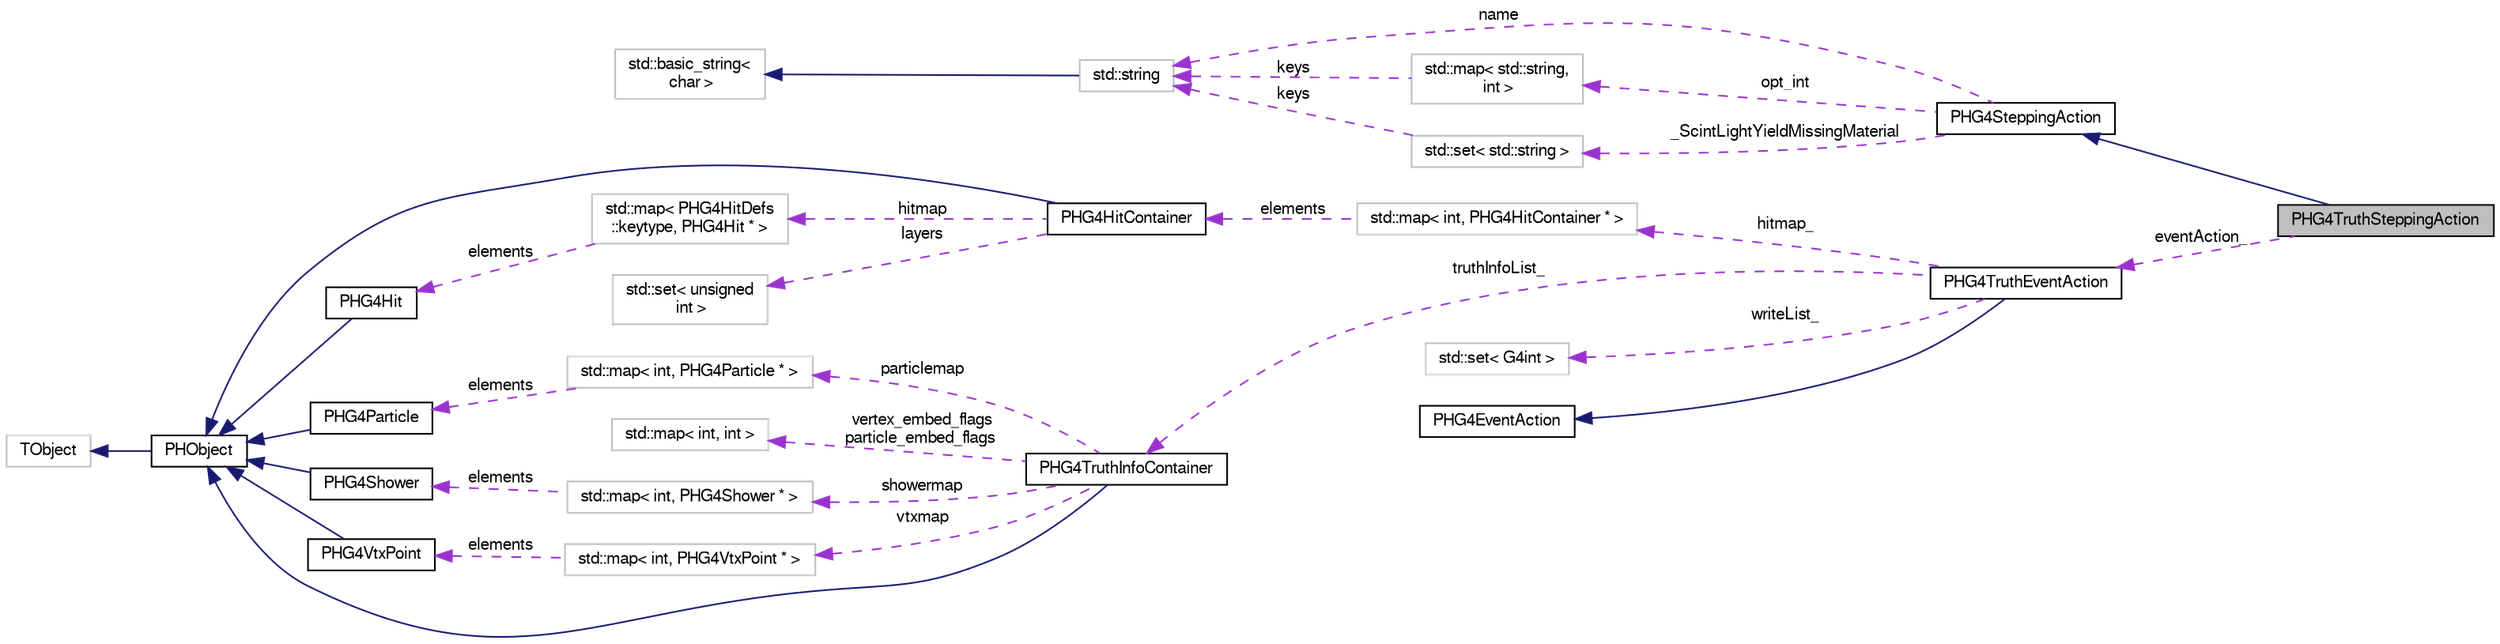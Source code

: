 digraph "PHG4TruthSteppingAction"
{
  bgcolor="transparent";
  edge [fontname="FreeSans",fontsize="10",labelfontname="FreeSans",labelfontsize="10"];
  node [fontname="FreeSans",fontsize="10",shape=record];
  rankdir="LR";
  Node1 [label="PHG4TruthSteppingAction",height=0.2,width=0.4,color="black", fillcolor="grey75", style="filled" fontcolor="black"];
  Node2 -> Node1 [dir="back",color="midnightblue",fontsize="10",style="solid",fontname="FreeSans"];
  Node2 [label="PHG4SteppingAction",height=0.2,width=0.4,color="black",URL="$df/d3f/classPHG4SteppingAction.html"];
  Node3 -> Node2 [dir="back",color="darkorchid3",fontsize="10",style="dashed",label=" opt_int" ,fontname="FreeSans"];
  Node3 [label="std::map\< std::string,\l int \>",height=0.2,width=0.4,color="grey75"];
  Node4 -> Node3 [dir="back",color="darkorchid3",fontsize="10",style="dashed",label=" keys" ,fontname="FreeSans"];
  Node4 [label="std::string",height=0.2,width=0.4,color="grey75",tooltip="STL class. "];
  Node5 -> Node4 [dir="back",color="midnightblue",fontsize="10",style="solid",fontname="FreeSans"];
  Node5 [label="std::basic_string\<\l char \>",height=0.2,width=0.4,color="grey75",tooltip="STL class. "];
  Node6 -> Node2 [dir="back",color="darkorchid3",fontsize="10",style="dashed",label=" _ScintLightYieldMissingMaterial" ,fontname="FreeSans"];
  Node6 [label="std::set\< std::string \>",height=0.2,width=0.4,color="grey75"];
  Node4 -> Node6 [dir="back",color="darkorchid3",fontsize="10",style="dashed",label=" keys" ,fontname="FreeSans"];
  Node4 -> Node2 [dir="back",color="darkorchid3",fontsize="10",style="dashed",label=" name" ,fontname="FreeSans"];
  Node7 -> Node1 [dir="back",color="darkorchid3",fontsize="10",style="dashed",label=" eventAction_" ,fontname="FreeSans"];
  Node7 [label="PHG4TruthEventAction",height=0.2,width=0.4,color="black",URL="$dd/d9d/classPHG4TruthEventAction.html"];
  Node8 -> Node7 [dir="back",color="midnightblue",fontsize="10",style="solid",fontname="FreeSans"];
  Node8 [label="PHG4EventAction",height=0.2,width=0.4,color="black",URL="$dc/d39/classPHG4EventAction.html"];
  Node9 -> Node7 [dir="back",color="darkorchid3",fontsize="10",style="dashed",label=" hitmap_" ,fontname="FreeSans"];
  Node9 [label="std::map\< int, PHG4HitContainer * \>",height=0.2,width=0.4,color="grey75"];
  Node10 -> Node9 [dir="back",color="darkorchid3",fontsize="10",style="dashed",label=" elements" ,fontname="FreeSans"];
  Node10 [label="PHG4HitContainer",height=0.2,width=0.4,color="black",URL="$d4/d30/classPHG4HitContainer.html"];
  Node11 -> Node10 [dir="back",color="midnightblue",fontsize="10",style="solid",fontname="FreeSans"];
  Node11 [label="PHObject",height=0.2,width=0.4,color="black",URL="$d9/d24/classPHObject.html"];
  Node12 -> Node11 [dir="back",color="midnightblue",fontsize="10",style="solid",fontname="FreeSans"];
  Node12 [label="TObject",height=0.2,width=0.4,color="grey75"];
  Node13 -> Node10 [dir="back",color="darkorchid3",fontsize="10",style="dashed",label=" layers" ,fontname="FreeSans"];
  Node13 [label="std::set\< unsigned\l int \>",height=0.2,width=0.4,color="grey75"];
  Node14 -> Node10 [dir="back",color="darkorchid3",fontsize="10",style="dashed",label=" hitmap" ,fontname="FreeSans"];
  Node14 [label="std::map\< PHG4HitDefs\l::keytype, PHG4Hit * \>",height=0.2,width=0.4,color="grey75"];
  Node15 -> Node14 [dir="back",color="darkorchid3",fontsize="10",style="dashed",label=" elements" ,fontname="FreeSans"];
  Node15 [label="PHG4Hit",height=0.2,width=0.4,color="black",URL="$d3/d9e/classPHG4Hit.html"];
  Node11 -> Node15 [dir="back",color="midnightblue",fontsize="10",style="solid",fontname="FreeSans"];
  Node16 -> Node7 [dir="back",color="darkorchid3",fontsize="10",style="dashed",label=" writeList_" ,fontname="FreeSans"];
  Node16 [label="std::set\< G4int \>",height=0.2,width=0.4,color="grey75"];
  Node17 -> Node7 [dir="back",color="darkorchid3",fontsize="10",style="dashed",label=" truthInfoList_" ,fontname="FreeSans"];
  Node17 [label="PHG4TruthInfoContainer",height=0.2,width=0.4,color="black",URL="$da/d6c/classPHG4TruthInfoContainer.html"];
  Node11 -> Node17 [dir="back",color="midnightblue",fontsize="10",style="solid",fontname="FreeSans"];
  Node18 -> Node17 [dir="back",color="darkorchid3",fontsize="10",style="dashed",label=" particlemap" ,fontname="FreeSans"];
  Node18 [label="std::map\< int, PHG4Particle * \>",height=0.2,width=0.4,color="grey75"];
  Node19 -> Node18 [dir="back",color="darkorchid3",fontsize="10",style="dashed",label=" elements" ,fontname="FreeSans"];
  Node19 [label="PHG4Particle",height=0.2,width=0.4,color="black",URL="$de/dc9/classPHG4Particle.html"];
  Node11 -> Node19 [dir="back",color="midnightblue",fontsize="10",style="solid",fontname="FreeSans"];
  Node20 -> Node17 [dir="back",color="darkorchid3",fontsize="10",style="dashed",label=" vertex_embed_flags\nparticle_embed_flags" ,fontname="FreeSans"];
  Node20 [label="std::map\< int, int \>",height=0.2,width=0.4,color="grey75"];
  Node21 -> Node17 [dir="back",color="darkorchid3",fontsize="10",style="dashed",label=" showermap" ,fontname="FreeSans"];
  Node21 [label="std::map\< int, PHG4Shower * \>",height=0.2,width=0.4,color="grey75"];
  Node22 -> Node21 [dir="back",color="darkorchid3",fontsize="10",style="dashed",label=" elements" ,fontname="FreeSans"];
  Node22 [label="PHG4Shower",height=0.2,width=0.4,color="black",URL="$db/d88/classPHG4Shower.html"];
  Node11 -> Node22 [dir="back",color="midnightblue",fontsize="10",style="solid",fontname="FreeSans"];
  Node23 -> Node17 [dir="back",color="darkorchid3",fontsize="10",style="dashed",label=" vtxmap" ,fontname="FreeSans"];
  Node23 [label="std::map\< int, PHG4VtxPoint * \>",height=0.2,width=0.4,color="grey75"];
  Node24 -> Node23 [dir="back",color="darkorchid3",fontsize="10",style="dashed",label=" elements" ,fontname="FreeSans"];
  Node24 [label="PHG4VtxPoint",height=0.2,width=0.4,color="black",URL="$d6/d81/classPHG4VtxPoint.html"];
  Node11 -> Node24 [dir="back",color="midnightblue",fontsize="10",style="solid",fontname="FreeSans"];
}
